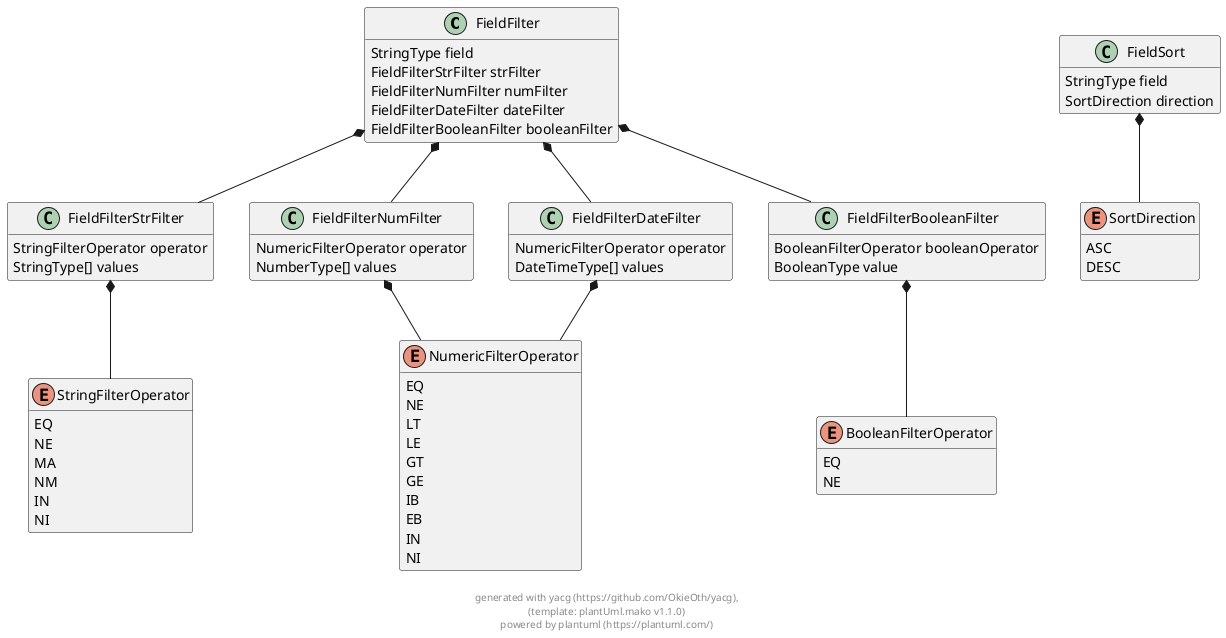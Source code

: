 
@startuml
hide empty methods

class FieldFilter {
        StringType field
        FieldFilterStrFilter strFilter
        FieldFilterNumFilter numFilter
        FieldFilterDateFilter dateFilter
        FieldFilterBooleanFilter booleanFilter
}


class FieldFilterStrFilter {
        StringFilterOperator operator
        StringType[] values
}


enum NumericFilterOperator {
    EQ
    NE
    LT
    LE
    GT
    GE
    IB
    EB
    IN
    NI
}


enum StringFilterOperator {
    EQ
    NE
    MA
    NM
    IN
    NI
}


enum BooleanFilterOperator {
    EQ
    NE
}


enum SortDirection {
    ASC
    DESC
}


class FieldSort {
        StringType field
        SortDirection direction
}


class FieldFilterNumFilter {
        NumericFilterOperator operator
        NumberType[] values
}


class FieldFilterDateFilter {
        NumericFilterOperator operator
        DateTimeType[] values
}


class FieldFilterBooleanFilter {
        BooleanFilterOperator booleanOperator
        BooleanType value
}



    

FieldFilter  *--  FieldFilterStrFilter
            

FieldFilter  *--  FieldFilterNumFilter
            

FieldFilter  *--  FieldFilterDateFilter
            

FieldFilter  *--  FieldFilterBooleanFilter
            

    
FieldFilterStrFilter  *--  StringFilterOperator
            


    
    
    
    
    

FieldSort  *--  SortDirection
            

    
FieldFilterNumFilter  *--  NumericFilterOperator
            


    
FieldFilterDateFilter  *--  NumericFilterOperator
            


    
FieldFilterBooleanFilter  *--  BooleanFilterOperator
            



footer \ngenerated with yacg (https://github.com/OkieOth/yacg),\n(template: plantUml.mako v1.1.0)\npowered by plantuml (https://plantuml.com/)
@enduml